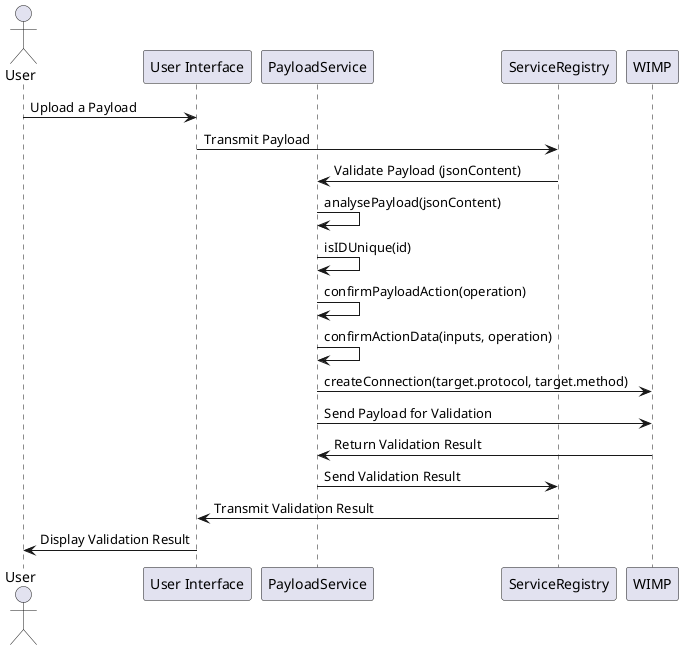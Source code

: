 @startuml
actor User
participant "User Interface" as UI
participant "PayloadService" as PS
participant "ServiceRegistry" as SR
participant "WIMP" as WIMP

User -> UI: Upload a Payload
UI -> SR: Transmit Payload
SR -> PS: Validate Payload (jsonContent)
PS -> PS: analysePayload(jsonContent)
PS -> PS: isIDUnique(id)
PS -> PS: confirmPayloadAction(operation)
PS -> PS: confirmActionData(inputs, operation)
PS -> WIMP: createConnection(target.protocol, target.method)
PS -> WIMP: Send Payload for Validation
WIMP -> PS: Return Validation Result
PS -> SR: Send Validation Result
SR -> UI: Transmit Validation Result
UI -> User: Display Validation Result
@enduml
